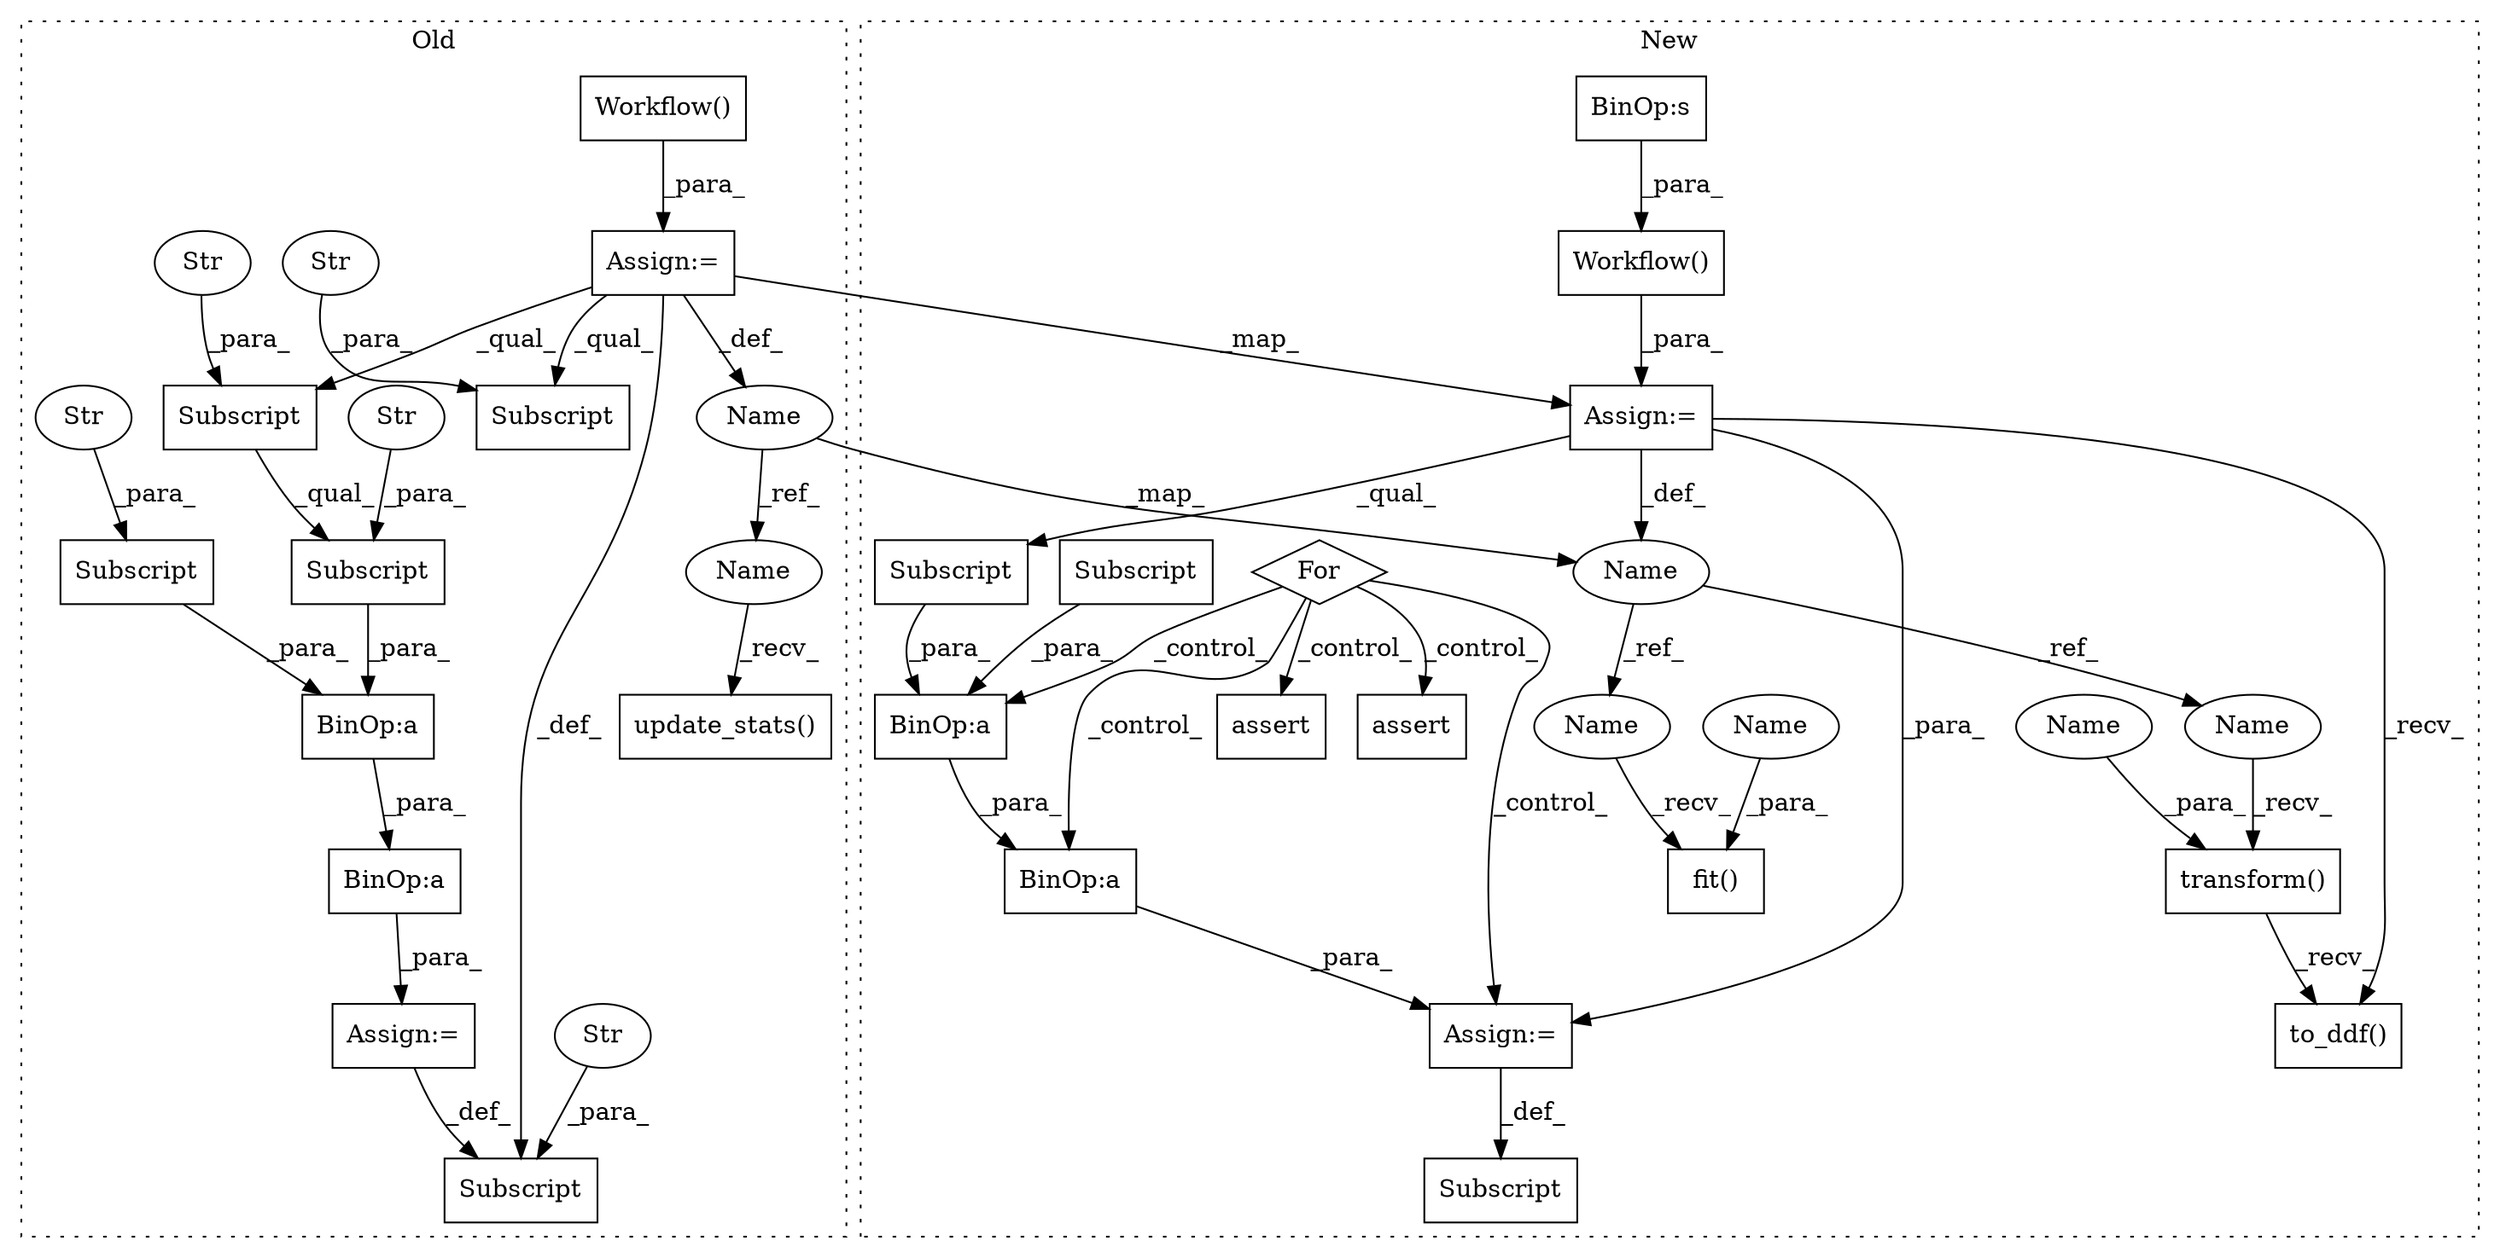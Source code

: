 digraph G {
subgraph cluster0 {
1 [label="Workflow()" a="75" s="18459" l="114" shape="box"];
6 [label="Assign:=" a="68" s="18851" l="3" shape="box"];
7 [label="BinOp:a" a="82" s="18894" l="3" shape="box"];
8 [label="BinOp:a" a="82" s="18862" l="3" shape="box"];
12 [label="Subscript" a="63" s="18865,0" l="23,0" shape="box"];
13 [label="Str" a="66" s="18881" l="6" shape="ellipse"];
14 [label="Subscript" a="63" s="18907,0" l="28,0" shape="box"];
15 [label="Str" a="66" s="18931" l="3" shape="ellipse"];
16 [label="Subscript" a="63" s="18855,0" l="7,0" shape="box"];
17 [label="Str" a="66" s="18858" l="3" shape="ellipse"];
18 [label="Subscript" a="63" s="18844,0" l="7,0" shape="box"];
19 [label="Str" a="66" s="18847" l="3" shape="ellipse"];
22 [label="Name" a="87" s="18447" l="9" shape="ellipse"];
24 [label="Subscript" a="63" s="18865,0" l="28,0" shape="box"];
25 [label="Str" a="66" s="18889" l="3" shape="ellipse"];
28 [label="Assign:=" a="68" s="18456" l="3" shape="box"];
30 [label="update_stats()" a="75" s="18579,18609" l="23,1" shape="box"];
38 [label="Name" a="87" s="18579" l="9" shape="ellipse"];
label = "Old";
style="dotted";
}
subgraph cluster1 {
2 [label="transform()" a="75" s="1472,1499" l="20,1" shape="box"];
3 [label="BinOp:s" a="82" s="1355" l="4" shape="box"];
4 [label="Workflow()" a="75" s="1397,1429" l="19,1" shape="box"];
5 [label="to_ddf()" a="75" s="1472" l="37" shape="box"];
9 [label="BinOp:a" a="82" s="1842" l="3" shape="box"];
10 [label="BinOp:a" a="82" s="1803" l="3" shape="box"];
11 [label="Subscript" a="63" s="1806,0" l="35,0" shape="box"];
20 [label="fit()" a="75" s="1435,1456" l="14,1" shape="box"];
21 [label="Name" a="87" s="1385" l="9" shape="ellipse"];
23 [label="Subscript" a="63" s="1796,0" l="7,0" shape="box"];
26 [label="For" a="107" s="1524,1545" l="4,10" shape="diamond"];
27 [label="Subscript" a="63" s="1785,0" l="7,0" shape="box"];
29 [label="Assign:=" a="68" s="1394" l="3" shape="box"];
31 [label="assert" a="65" s="1702" l="7" shape="box"];
32 [label="Assign:=" a="68" s="1792" l="3" shape="box"];
33 [label="assert" a="65" s="1587" l="7" shape="box"];
34 [label="Name" a="87" s="1492" l="7" shape="ellipse"];
35 [label="Name" a="87" s="1449" l="7" shape="ellipse"];
36 [label="Name" a="87" s="1435" l="9" shape="ellipse"];
37 [label="Name" a="87" s="1472" l="9" shape="ellipse"];
label = "New";
style="dotted";
}
1 -> 28 [label="_para_"];
2 -> 5 [label="_recv_"];
3 -> 4 [label="_para_"];
4 -> 29 [label="_para_"];
6 -> 18 [label="_def_"];
7 -> 6 [label="_para_"];
8 -> 7 [label="_para_"];
9 -> 32 [label="_para_"];
10 -> 9 [label="_para_"];
11 -> 10 [label="_para_"];
12 -> 24 [label="_qual_"];
13 -> 12 [label="_para_"];
15 -> 14 [label="_para_"];
16 -> 8 [label="_para_"];
17 -> 16 [label="_para_"];
19 -> 18 [label="_para_"];
21 -> 36 [label="_ref_"];
21 -> 37 [label="_ref_"];
22 -> 38 [label="_ref_"];
22 -> 21 [label="_map_"];
23 -> 10 [label="_para_"];
24 -> 8 [label="_para_"];
25 -> 24 [label="_para_"];
26 -> 32 [label="_control_"];
26 -> 9 [label="_control_"];
26 -> 10 [label="_control_"];
26 -> 31 [label="_control_"];
26 -> 33 [label="_control_"];
28 -> 12 [label="_qual_"];
28 -> 18 [label="_def_"];
28 -> 14 [label="_qual_"];
28 -> 22 [label="_def_"];
28 -> 29 [label="_map_"];
29 -> 21 [label="_def_"];
29 -> 11 [label="_qual_"];
29 -> 32 [label="_para_"];
29 -> 5 [label="_recv_"];
32 -> 27 [label="_def_"];
34 -> 2 [label="_para_"];
35 -> 20 [label="_para_"];
36 -> 20 [label="_recv_"];
37 -> 2 [label="_recv_"];
38 -> 30 [label="_recv_"];
}